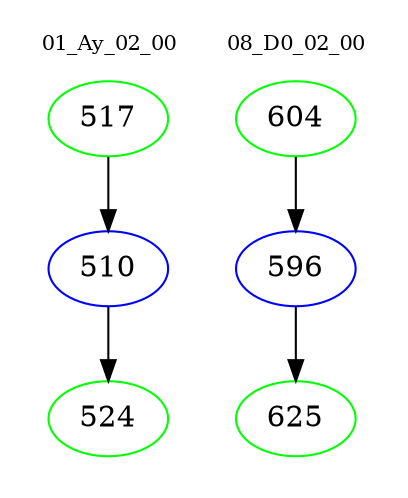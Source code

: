 digraph{
subgraph cluster_0 {
color = white
label = "01_Ay_02_00";
fontsize=10;
T0_517 [label="517", color="green"]
T0_517 -> T0_510 [color="black"]
T0_510 [label="510", color="blue"]
T0_510 -> T0_524 [color="black"]
T0_524 [label="524", color="green"]
}
subgraph cluster_1 {
color = white
label = "08_D0_02_00";
fontsize=10;
T1_604 [label="604", color="green"]
T1_604 -> T1_596 [color="black"]
T1_596 [label="596", color="blue"]
T1_596 -> T1_625 [color="black"]
T1_625 [label="625", color="green"]
}
}
